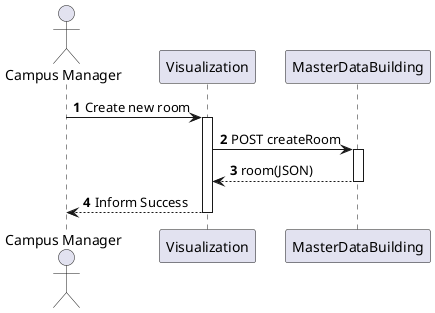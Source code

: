 @startuml

autonumber
actor "Campus Manager" as CM
participant Visualization
participant "MasterDataBuilding" as GI

CM -> Visualization: Create new room
activate Visualization

Visualization -> GI: POST createRoom
activate GI
GI --> Visualization: room(JSON)
deactivate GI

CM <-- Visualization: Inform Success
deactivate Visualization


@enduml